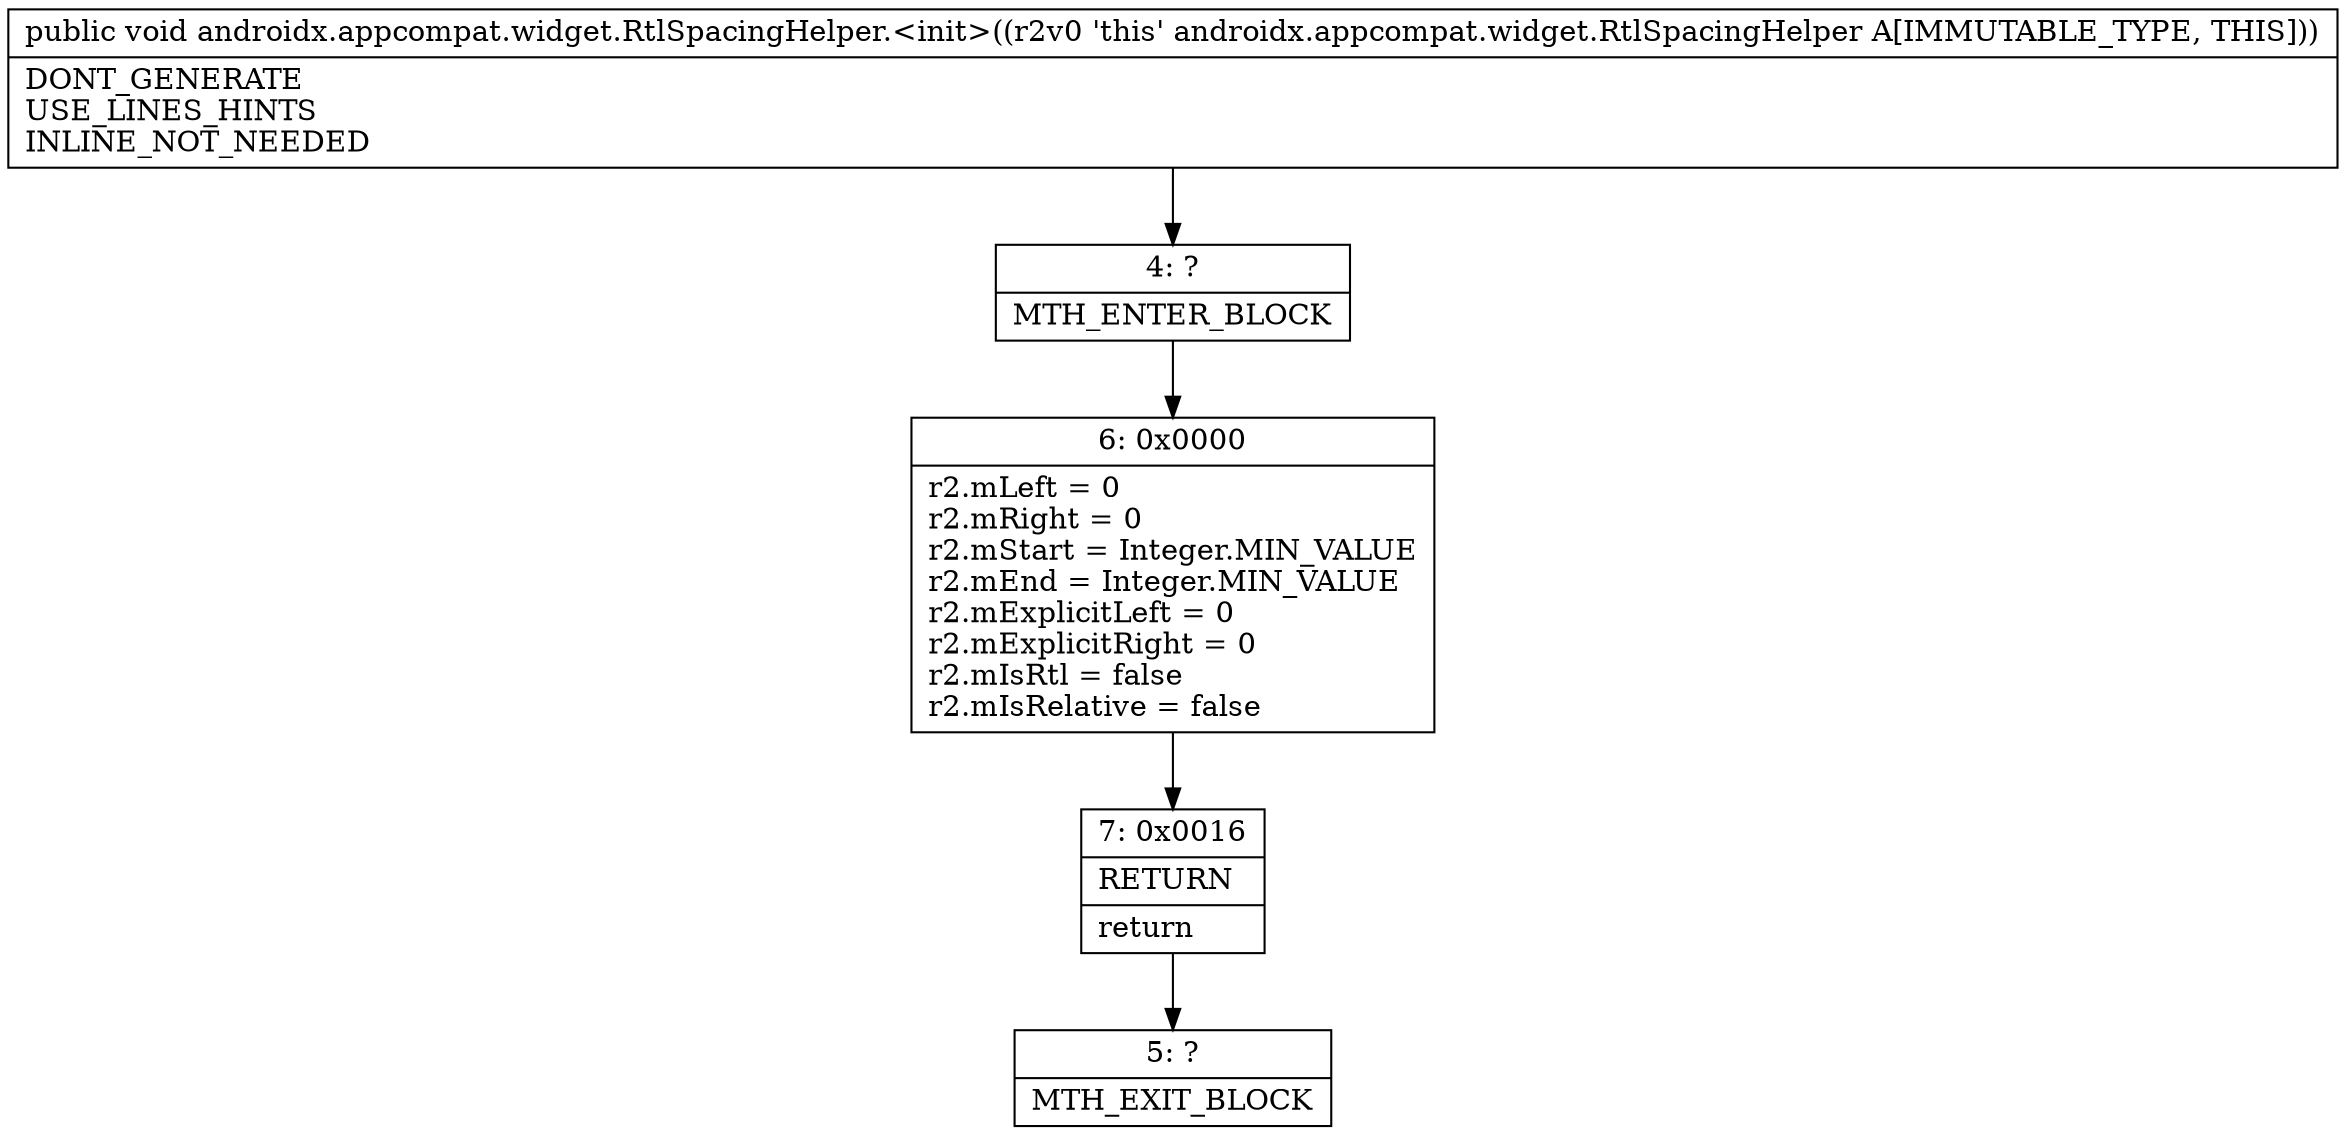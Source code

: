 digraph "CFG forandroidx.appcompat.widget.RtlSpacingHelper.\<init\>()V" {
Node_4 [shape=record,label="{4\:\ ?|MTH_ENTER_BLOCK\l}"];
Node_6 [shape=record,label="{6\:\ 0x0000|r2.mLeft = 0\lr2.mRight = 0\lr2.mStart = Integer.MIN_VALUE\lr2.mEnd = Integer.MIN_VALUE\lr2.mExplicitLeft = 0\lr2.mExplicitRight = 0\lr2.mIsRtl = false\lr2.mIsRelative = false\l}"];
Node_7 [shape=record,label="{7\:\ 0x0016|RETURN\l|return\l}"];
Node_5 [shape=record,label="{5\:\ ?|MTH_EXIT_BLOCK\l}"];
MethodNode[shape=record,label="{public void androidx.appcompat.widget.RtlSpacingHelper.\<init\>((r2v0 'this' androidx.appcompat.widget.RtlSpacingHelper A[IMMUTABLE_TYPE, THIS]))  | DONT_GENERATE\lUSE_LINES_HINTS\lINLINE_NOT_NEEDED\l}"];
MethodNode -> Node_4;Node_4 -> Node_6;
Node_6 -> Node_7;
Node_7 -> Node_5;
}

